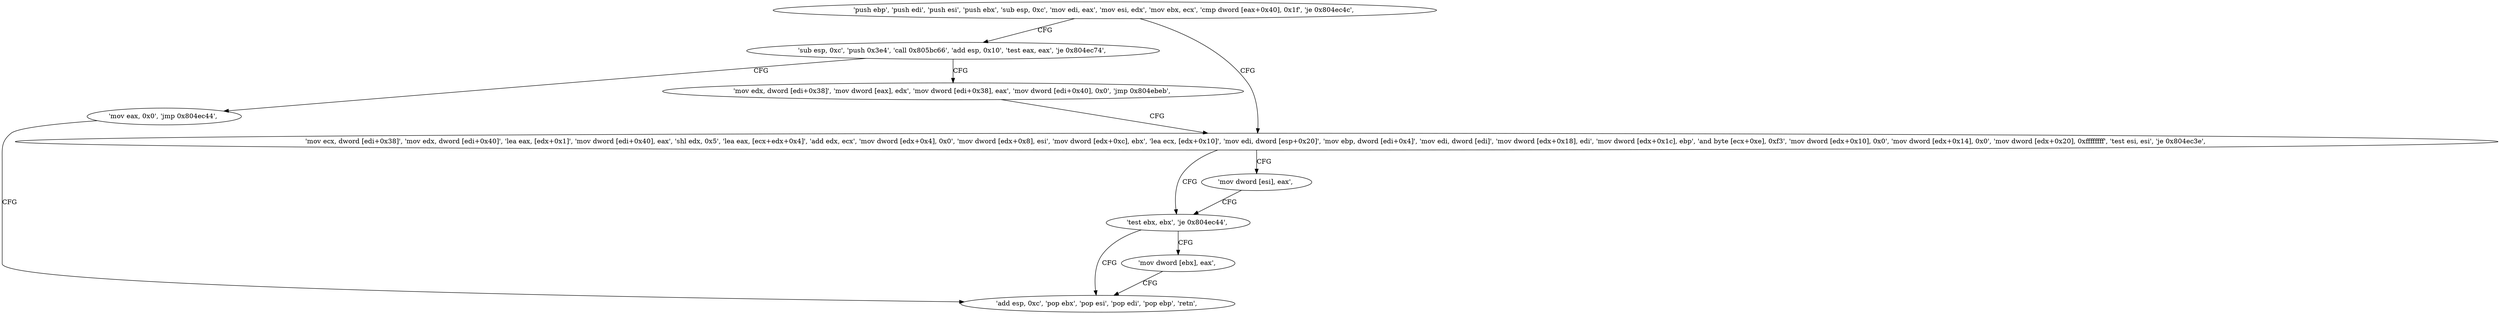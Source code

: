 digraph "func" {
"134540248" [label = "'push ebp', 'push edi', 'push esi', 'push ebx', 'sub esp, 0xc', 'mov edi, eax', 'mov esi, edx', 'mov ebx, ecx', 'cmp dword [eax+0x40], 0x1f', 'je 0x804ec4c', " ]
"134540364" [label = "'sub esp, 0xc', 'push 0x3e4', 'call 0x805bc66', 'add esp, 0x10', 'test eax, eax', 'je 0x804ec74', " ]
"134540267" [label = "'mov ecx, dword [edi+0x38]', 'mov edx, dword [edi+0x40]', 'lea eax, [edx+0x1]', 'mov dword [edi+0x40], eax', 'shl edx, 0x5', 'lea eax, [ecx+edx+0x4]', 'add edx, ecx', 'mov dword [edx+0x4], 0x0', 'mov dword [edx+0x8], esi', 'mov dword [edx+0xc], ebx', 'lea ecx, [edx+0x10]', 'mov edi, dword [esp+0x20]', 'mov ebp, dword [edi+0x4]', 'mov edi, dword [edi]', 'mov dword [edx+0x18], edi', 'mov dword [edx+0x1c], ebp', 'and byte [ecx+0xe], 0xf3', 'mov dword [edx+0x10], 0x0', 'mov dword [edx+0x14], 0x0', 'mov dword [edx+0x20], 0xffffffff', 'test esi, esi', 'je 0x804ec3e', " ]
"134540404" [label = "'mov eax, 0x0', 'jmp 0x804ec44', " ]
"134540384" [label = "'mov edx, dword [edi+0x38]', 'mov dword [eax], edx', 'mov dword [edi+0x38], eax', 'mov dword [edi+0x40], 0x0', 'jmp 0x804ebeb', " ]
"134540350" [label = "'test ebx, ebx', 'je 0x804ec44', " ]
"134540348" [label = "'mov dword [esi], eax', " ]
"134540356" [label = "'add esp, 0xc', 'pop ebx', 'pop esi', 'pop edi', 'pop ebp', 'retn', " ]
"134540354" [label = "'mov dword [ebx], eax', " ]
"134540248" -> "134540364" [ label = "CFG" ]
"134540248" -> "134540267" [ label = "CFG" ]
"134540364" -> "134540404" [ label = "CFG" ]
"134540364" -> "134540384" [ label = "CFG" ]
"134540267" -> "134540350" [ label = "CFG" ]
"134540267" -> "134540348" [ label = "CFG" ]
"134540404" -> "134540356" [ label = "CFG" ]
"134540384" -> "134540267" [ label = "CFG" ]
"134540350" -> "134540356" [ label = "CFG" ]
"134540350" -> "134540354" [ label = "CFG" ]
"134540348" -> "134540350" [ label = "CFG" ]
"134540354" -> "134540356" [ label = "CFG" ]
}
